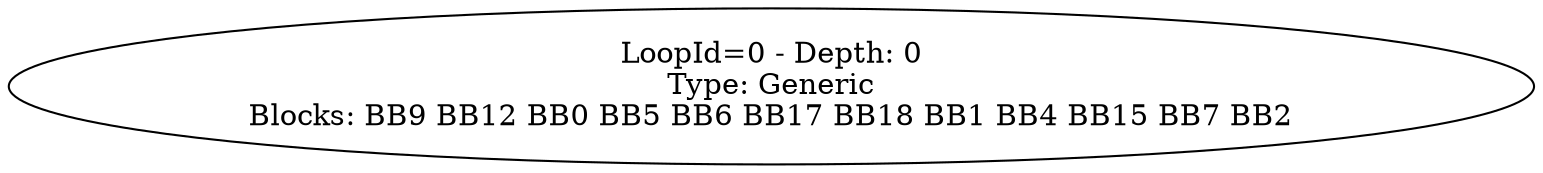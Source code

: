 digraph LoopForest {
0 [label="LoopId=0 - Depth: 0\nType: Generic\nBlocks: BB9 BB12 BB0 BB5 BB6 BB17 BB18 BB1 BB4 BB15 BB7 BB2\n"];
}
